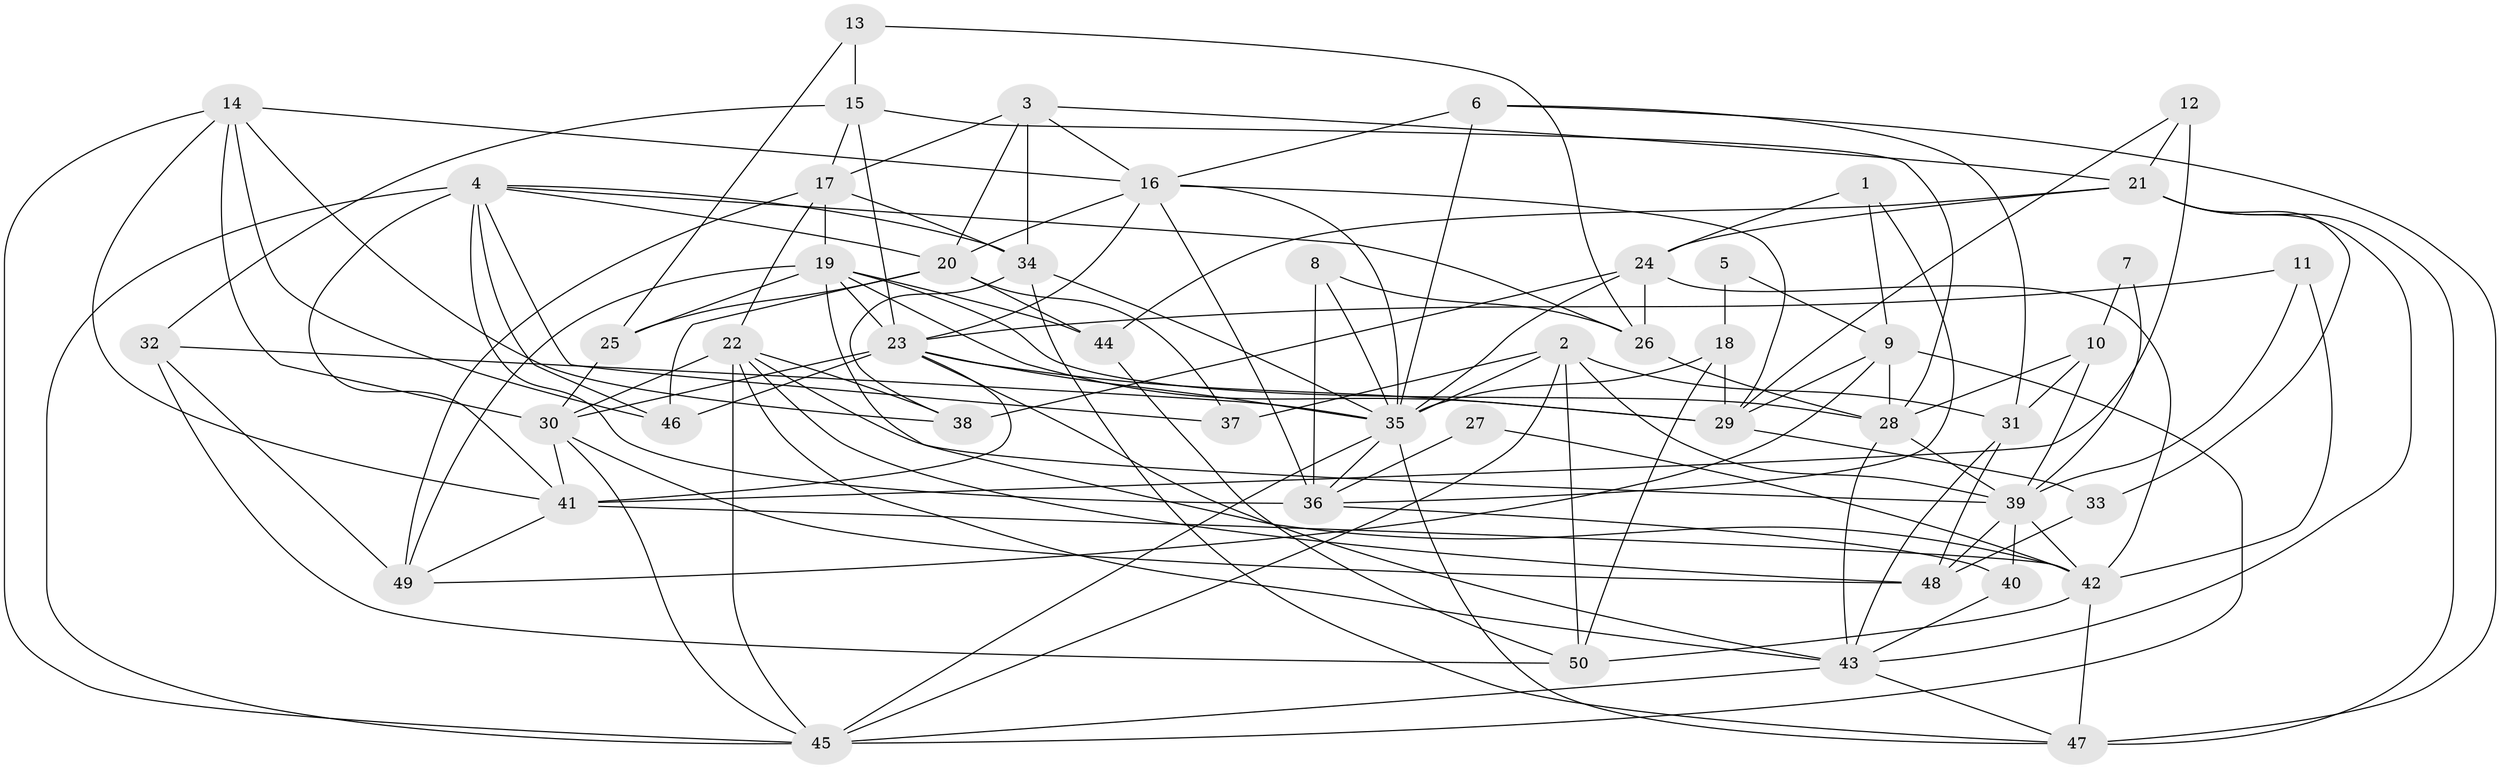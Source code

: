 // original degree distribution, {5: 0.10101010101010101, 2: 0.13131313131313133, 4: 0.24242424242424243, 3: 0.32323232323232326, 6: 0.15151515151515152, 7: 0.030303030303030304, 9: 0.010101010101010102, 8: 0.010101010101010102}
// Generated by graph-tools (version 1.1) at 2025/50/03/09/25 03:50:10]
// undirected, 50 vertices, 137 edges
graph export_dot {
graph [start="1"]
  node [color=gray90,style=filled];
  1;
  2;
  3;
  4;
  5;
  6;
  7;
  8;
  9;
  10;
  11;
  12;
  13;
  14;
  15;
  16;
  17;
  18;
  19;
  20;
  21;
  22;
  23;
  24;
  25;
  26;
  27;
  28;
  29;
  30;
  31;
  32;
  33;
  34;
  35;
  36;
  37;
  38;
  39;
  40;
  41;
  42;
  43;
  44;
  45;
  46;
  47;
  48;
  49;
  50;
  1 -- 9 [weight=1.0];
  1 -- 24 [weight=1.0];
  1 -- 36 [weight=1.0];
  2 -- 31 [weight=1.0];
  2 -- 35 [weight=1.0];
  2 -- 37 [weight=1.0];
  2 -- 39 [weight=1.0];
  2 -- 45 [weight=1.0];
  2 -- 50 [weight=1.0];
  3 -- 16 [weight=1.0];
  3 -- 17 [weight=1.0];
  3 -- 20 [weight=1.0];
  3 -- 21 [weight=1.0];
  3 -- 34 [weight=1.0];
  4 -- 20 [weight=1.0];
  4 -- 26 [weight=1.0];
  4 -- 34 [weight=1.0];
  4 -- 36 [weight=1.0];
  4 -- 37 [weight=1.0];
  4 -- 41 [weight=1.0];
  4 -- 45 [weight=1.0];
  4 -- 46 [weight=1.0];
  5 -- 9 [weight=1.0];
  5 -- 18 [weight=1.0];
  6 -- 16 [weight=1.0];
  6 -- 31 [weight=1.0];
  6 -- 35 [weight=1.0];
  6 -- 47 [weight=1.0];
  7 -- 10 [weight=1.0];
  7 -- 39 [weight=1.0];
  8 -- 26 [weight=1.0];
  8 -- 35 [weight=1.0];
  8 -- 36 [weight=1.0];
  9 -- 28 [weight=1.0];
  9 -- 29 [weight=1.0];
  9 -- 45 [weight=1.0];
  9 -- 49 [weight=1.0];
  10 -- 28 [weight=1.0];
  10 -- 31 [weight=1.0];
  10 -- 39 [weight=1.0];
  11 -- 23 [weight=1.0];
  11 -- 39 [weight=1.0];
  11 -- 42 [weight=1.0];
  12 -- 21 [weight=1.0];
  12 -- 29 [weight=1.0];
  12 -- 41 [weight=2.0];
  13 -- 15 [weight=1.0];
  13 -- 25 [weight=1.0];
  13 -- 26 [weight=1.0];
  14 -- 16 [weight=1.0];
  14 -- 30 [weight=1.0];
  14 -- 38 [weight=1.0];
  14 -- 41 [weight=1.0];
  14 -- 45 [weight=1.0];
  14 -- 46 [weight=1.0];
  15 -- 17 [weight=1.0];
  15 -- 23 [weight=1.0];
  15 -- 28 [weight=1.0];
  15 -- 32 [weight=1.0];
  16 -- 20 [weight=1.0];
  16 -- 23 [weight=1.0];
  16 -- 29 [weight=1.0];
  16 -- 35 [weight=1.0];
  16 -- 36 [weight=1.0];
  17 -- 19 [weight=1.0];
  17 -- 22 [weight=1.0];
  17 -- 34 [weight=1.0];
  17 -- 49 [weight=1.0];
  18 -- 29 [weight=1.0];
  18 -- 35 [weight=1.0];
  18 -- 50 [weight=1.0];
  19 -- 23 [weight=1.0];
  19 -- 25 [weight=1.0];
  19 -- 28 [weight=1.0];
  19 -- 29 [weight=1.0];
  19 -- 42 [weight=1.0];
  19 -- 44 [weight=1.0];
  19 -- 49 [weight=1.0];
  20 -- 25 [weight=1.0];
  20 -- 37 [weight=1.0];
  20 -- 44 [weight=1.0];
  20 -- 46 [weight=1.0];
  21 -- 24 [weight=1.0];
  21 -- 33 [weight=1.0];
  21 -- 43 [weight=1.0];
  21 -- 44 [weight=1.0];
  21 -- 47 [weight=1.0];
  22 -- 30 [weight=1.0];
  22 -- 38 [weight=1.0];
  22 -- 39 [weight=1.0];
  22 -- 43 [weight=1.0];
  22 -- 45 [weight=1.0];
  22 -- 48 [weight=1.0];
  23 -- 29 [weight=1.0];
  23 -- 30 [weight=1.0];
  23 -- 35 [weight=1.0];
  23 -- 41 [weight=1.0];
  23 -- 43 [weight=1.0];
  23 -- 46 [weight=2.0];
  24 -- 26 [weight=1.0];
  24 -- 35 [weight=1.0];
  24 -- 38 [weight=1.0];
  24 -- 42 [weight=1.0];
  25 -- 30 [weight=1.0];
  26 -- 28 [weight=1.0];
  27 -- 36 [weight=1.0];
  27 -- 42 [weight=1.0];
  28 -- 39 [weight=1.0];
  28 -- 43 [weight=1.0];
  29 -- 33 [weight=1.0];
  30 -- 41 [weight=1.0];
  30 -- 45 [weight=1.0];
  30 -- 48 [weight=1.0];
  31 -- 43 [weight=1.0];
  31 -- 48 [weight=1.0];
  32 -- 35 [weight=1.0];
  32 -- 49 [weight=1.0];
  32 -- 50 [weight=1.0];
  33 -- 48 [weight=1.0];
  34 -- 35 [weight=1.0];
  34 -- 38 [weight=1.0];
  34 -- 47 [weight=1.0];
  35 -- 36 [weight=1.0];
  35 -- 45 [weight=1.0];
  35 -- 47 [weight=1.0];
  36 -- 40 [weight=1.0];
  39 -- 40 [weight=1.0];
  39 -- 42 [weight=1.0];
  39 -- 48 [weight=1.0];
  40 -- 43 [weight=1.0];
  41 -- 42 [weight=1.0];
  41 -- 49 [weight=1.0];
  42 -- 47 [weight=1.0];
  42 -- 50 [weight=1.0];
  43 -- 45 [weight=1.0];
  43 -- 47 [weight=1.0];
  44 -- 50 [weight=1.0];
}

